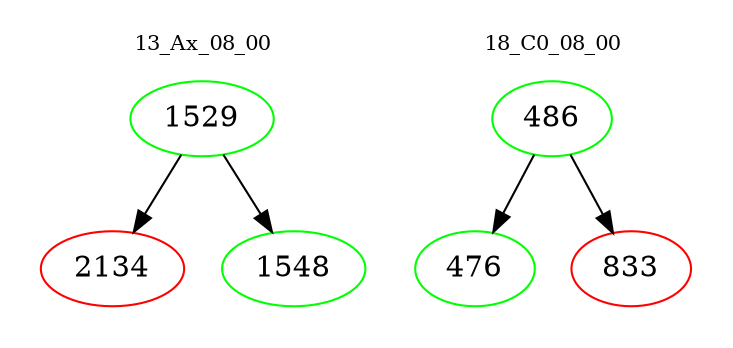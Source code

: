 digraph{
subgraph cluster_0 {
color = white
label = "13_Ax_08_00";
fontsize=10;
T0_1529 [label="1529", color="green"]
T0_1529 -> T0_2134 [color="black"]
T0_2134 [label="2134", color="red"]
T0_1529 -> T0_1548 [color="black"]
T0_1548 [label="1548", color="green"]
}
subgraph cluster_1 {
color = white
label = "18_C0_08_00";
fontsize=10;
T1_486 [label="486", color="green"]
T1_486 -> T1_476 [color="black"]
T1_476 [label="476", color="green"]
T1_486 -> T1_833 [color="black"]
T1_833 [label="833", color="red"]
}
}
